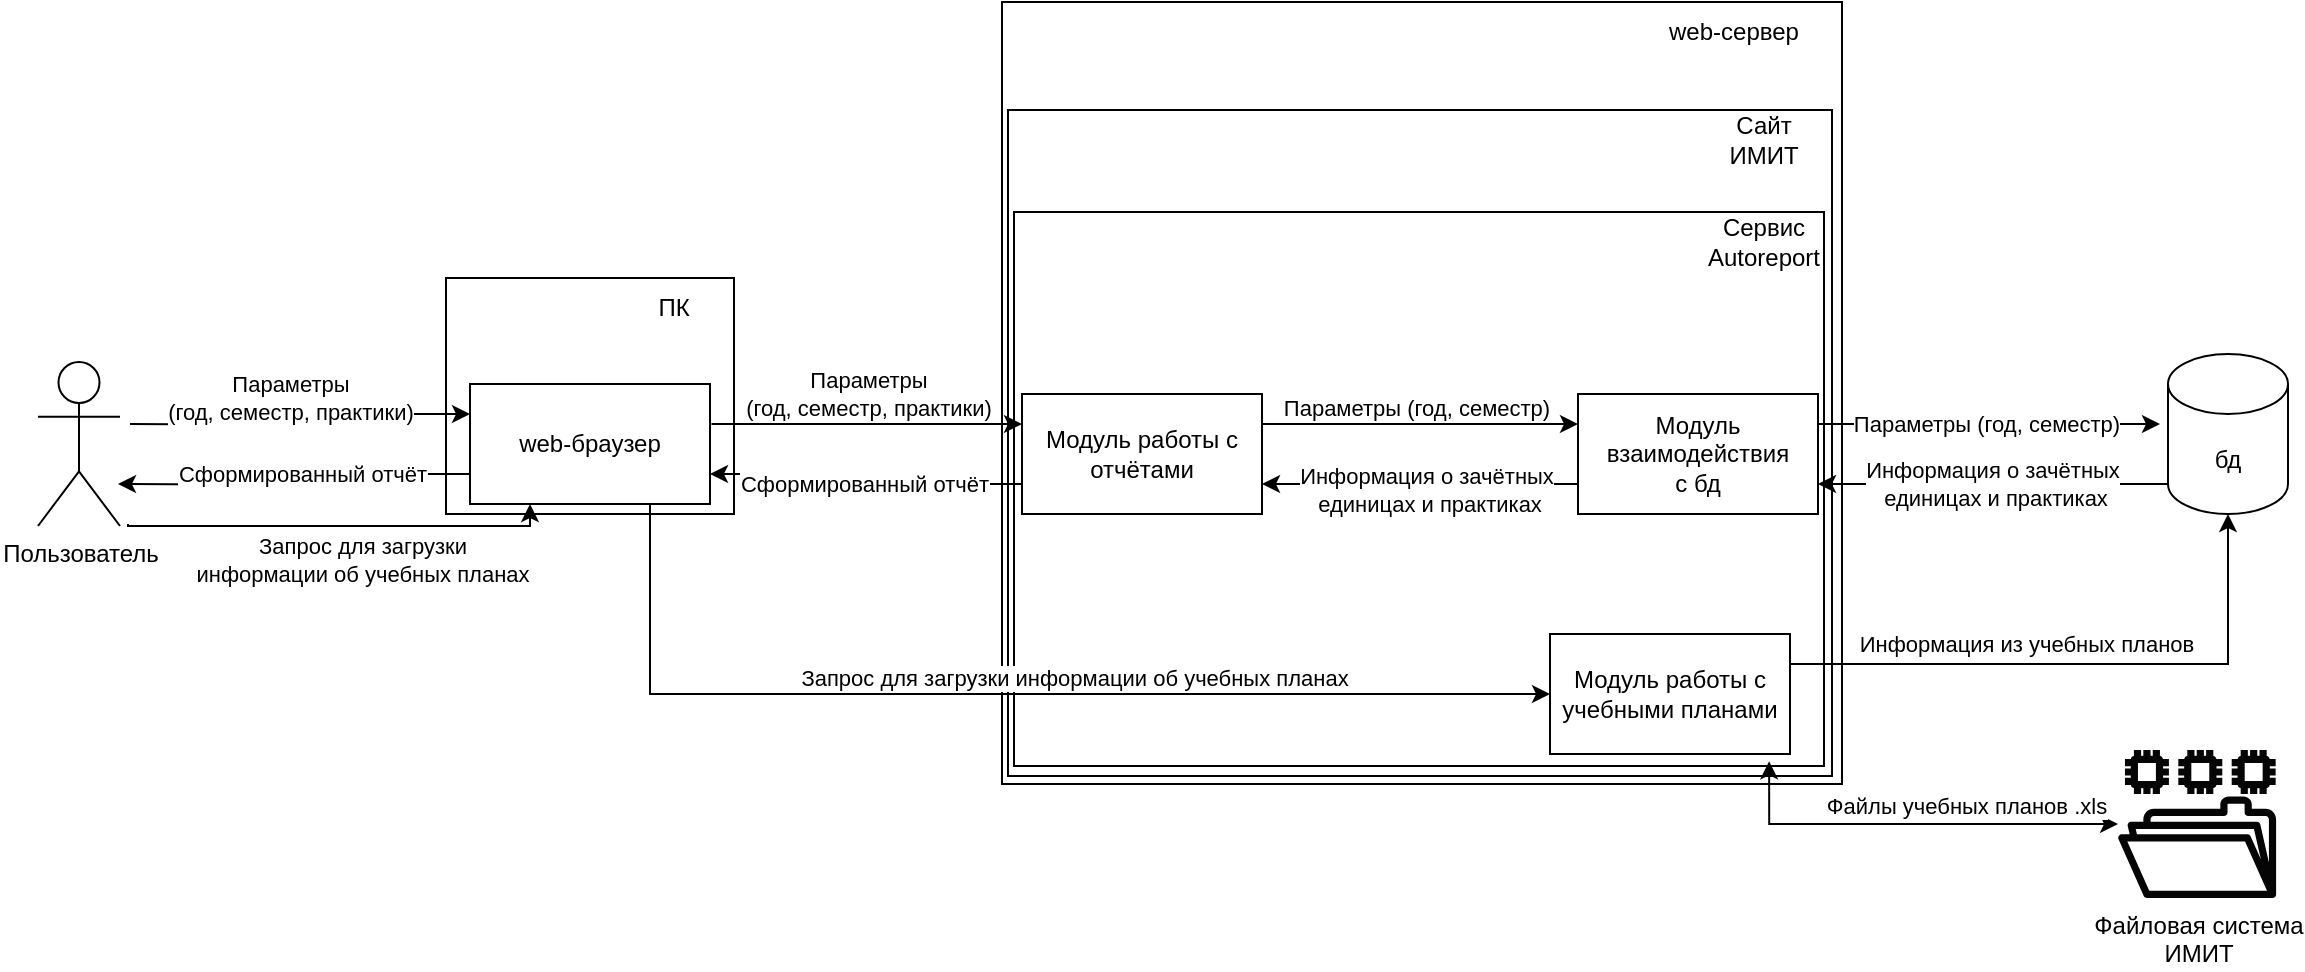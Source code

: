 <mxfile version="21.0.4" type="device"><diagram id="2M2Oe5AEGvvBh3n82ovU" name="Страница 1"><mxGraphModel dx="1502" dy="572" grid="0" gridSize="10" guides="1" tooltips="1" connect="1" arrows="1" fold="1" page="1" pageScale="1" pageWidth="827" pageHeight="1169" math="0" shadow="0"><root><mxCell id="0"/><mxCell id="1" parent="0"/><mxCell id="Ys8sKS07Iz-69C7CiT1p-59" value="" style="rounded=0;whiteSpace=wrap;html=1;fontSize=20;" vertex="1" parent="1"><mxGeometry x="991" y="1155" width="420" height="391" as="geometry"/></mxCell><mxCell id="Ys8sKS07Iz-69C7CiT1p-57" value="" style="rounded=0;whiteSpace=wrap;html=1;" vertex="1" parent="1"><mxGeometry x="994" y="1209" width="412" height="333" as="geometry"/></mxCell><mxCell id="Ys8sKS07Iz-69C7CiT1p-54" value="" style="rounded=0;whiteSpace=wrap;html=1;" vertex="1" parent="1"><mxGeometry x="997" y="1260" width="405" height="277" as="geometry"/></mxCell><mxCell id="Ys8sKS07Iz-69C7CiT1p-51" value="" style="rounded=0;whiteSpace=wrap;html=1;" vertex="1" parent="1"><mxGeometry x="713" y="1293" width="144" height="118" as="geometry"/></mxCell><mxCell id="Io2Asy2j4TUWzJSrXeQ6-64" value="Сайт ИМИТ" style="text;html=1;strokeColor=none;fillColor=none;align=center;verticalAlign=middle;whiteSpace=wrap;rounded=0;" parent="1" vertex="1"><mxGeometry x="1342" y="1209" width="60" height="30" as="geometry"/></mxCell><mxCell id="Ys8sKS07Iz-69C7CiT1p-38" style="edgeStyle=orthogonalEdgeStyle;rounded=0;orthogonalLoop=1;jettySize=auto;html=1;exitX=1.006;exitY=0.333;exitDx=0;exitDy=0;entryX=0;entryY=0.25;entryDx=0;entryDy=0;exitPerimeter=0;" edge="1" parent="1" source="Ys8sKS07Iz-69C7CiT1p-9" target="Ys8sKS07Iz-69C7CiT1p-16"><mxGeometry relative="1" as="geometry"/></mxCell><mxCell id="Ys8sKS07Iz-69C7CiT1p-39" value="&lt;div&gt;Параметры &lt;br&gt;&lt;/div&gt;&lt;div&gt;(год, семестр, практики)&lt;/div&gt;" style="edgeLabel;html=1;align=center;verticalAlign=middle;resizable=0;points=[];" vertex="1" connectable="0" parent="Ys8sKS07Iz-69C7CiT1p-38"><mxGeometry x="0.197" y="4" relative="1" as="geometry"><mxPoint x="-15" y="-11" as="offset"/></mxGeometry></mxCell><mxCell id="Ys8sKS07Iz-69C7CiT1p-42" style="edgeStyle=orthogonalEdgeStyle;rounded=0;orthogonalLoop=1;jettySize=auto;html=1;exitX=0.75;exitY=1;exitDx=0;exitDy=0;entryX=0;entryY=0.5;entryDx=0;entryDy=0;" edge="1" parent="1" source="Ys8sKS07Iz-69C7CiT1p-9" target="Ys8sKS07Iz-69C7CiT1p-18"><mxGeometry relative="1" as="geometry"/></mxCell><mxCell id="Ys8sKS07Iz-69C7CiT1p-43" value="Запрос для загрузки информации об учебных планах" style="edgeLabel;html=1;align=center;verticalAlign=middle;resizable=0;points=[];" vertex="1" connectable="0" parent="Ys8sKS07Iz-69C7CiT1p-42"><mxGeometry x="-0.093" y="3" relative="1" as="geometry"><mxPoint x="60" y="-5" as="offset"/></mxGeometry></mxCell><mxCell id="Ys8sKS07Iz-69C7CiT1p-9" value="web-браузер" style="rounded=0;whiteSpace=wrap;html=1;" vertex="1" parent="1"><mxGeometry x="725" y="1346" width="120" height="60" as="geometry"/></mxCell><mxCell id="Ys8sKS07Iz-69C7CiT1p-12" value="бд" style="shape=cylinder3;whiteSpace=wrap;html=1;boundedLbl=1;backgroundOutline=1;size=15;" vertex="1" parent="1"><mxGeometry x="1574" y="1331" width="60" height="80" as="geometry"/></mxCell><mxCell id="Ys8sKS07Iz-69C7CiT1p-44" style="edgeStyle=orthogonalEdgeStyle;rounded=0;orthogonalLoop=1;jettySize=auto;html=1;entryX=0;entryY=0.25;entryDx=0;entryDy=0;" edge="1" parent="1" target="Ys8sKS07Iz-69C7CiT1p-9"><mxGeometry relative="1" as="geometry"><mxPoint x="555" y="1366" as="sourcePoint"/></mxGeometry></mxCell><mxCell id="Ys8sKS07Iz-69C7CiT1p-45" value="&lt;div&gt;Параметры &lt;br&gt;&lt;/div&gt;&lt;div&gt;(год, семестр, практики)&lt;/div&gt;" style="edgeLabel;html=1;align=center;verticalAlign=middle;resizable=0;points=[];" vertex="1" connectable="0" parent="Ys8sKS07Iz-69C7CiT1p-44"><mxGeometry x="0.211" relative="1" as="geometry"><mxPoint x="-21" y="-8" as="offset"/></mxGeometry></mxCell><mxCell id="Ys8sKS07Iz-69C7CiT1p-14" value="&lt;div&gt;Пользователь&lt;/div&gt;" style="shape=umlActor;verticalLabelPosition=bottom;verticalAlign=top;html=1;outlineConnect=0;" vertex="1" parent="1"><mxGeometry x="509" y="1335" width="41" height="82" as="geometry"/></mxCell><mxCell id="Ys8sKS07Iz-69C7CiT1p-27" style="edgeStyle=orthogonalEdgeStyle;rounded=0;orthogonalLoop=1;jettySize=auto;html=1;exitX=1;exitY=0.25;exitDx=0;exitDy=0;entryX=0;entryY=0.25;entryDx=0;entryDy=0;" edge="1" parent="1" source="Ys8sKS07Iz-69C7CiT1p-16" target="Ys8sKS07Iz-69C7CiT1p-17"><mxGeometry relative="1" as="geometry"/></mxCell><mxCell id="Ys8sKS07Iz-69C7CiT1p-28" value="Параметры (год, семестр)" style="edgeLabel;html=1;align=center;verticalAlign=middle;resizable=0;points=[];" vertex="1" connectable="0" parent="Ys8sKS07Iz-69C7CiT1p-27"><mxGeometry x="-0.183" y="2" relative="1" as="geometry"><mxPoint x="12" y="-6" as="offset"/></mxGeometry></mxCell><mxCell id="Ys8sKS07Iz-69C7CiT1p-40" style="edgeStyle=orthogonalEdgeStyle;rounded=0;orthogonalLoop=1;jettySize=auto;html=1;exitX=0;exitY=0.75;exitDx=0;exitDy=0;entryX=1;entryY=0.75;entryDx=0;entryDy=0;" edge="1" parent="1" source="Ys8sKS07Iz-69C7CiT1p-16" target="Ys8sKS07Iz-69C7CiT1p-9"><mxGeometry relative="1" as="geometry"/></mxCell><mxCell id="Ys8sKS07Iz-69C7CiT1p-41" value="Сформированный отчёт" style="edgeLabel;html=1;align=center;verticalAlign=middle;resizable=0;points=[];" vertex="1" connectable="0" parent="Ys8sKS07Iz-69C7CiT1p-40"><mxGeometry x="-0.176" relative="1" as="geometry"><mxPoint x="-13" as="offset"/></mxGeometry></mxCell><mxCell id="Ys8sKS07Iz-69C7CiT1p-16" value="Модуль работы с отчётами" style="rounded=0;whiteSpace=wrap;html=1;" vertex="1" parent="1"><mxGeometry x="1001" y="1351" width="120" height="60" as="geometry"/></mxCell><mxCell id="Ys8sKS07Iz-69C7CiT1p-30" style="edgeStyle=orthogonalEdgeStyle;rounded=0;orthogonalLoop=1;jettySize=auto;html=1;exitX=0;exitY=1;exitDx=0;exitDy=-15;entryX=1;entryY=0.75;entryDx=0;entryDy=0;exitPerimeter=0;" edge="1" parent="1" source="Ys8sKS07Iz-69C7CiT1p-12" target="Ys8sKS07Iz-69C7CiT1p-17"><mxGeometry relative="1" as="geometry"/></mxCell><mxCell id="Ys8sKS07Iz-69C7CiT1p-32" value="&lt;div&gt;Информация о зачётных&lt;/div&gt;&lt;div&gt;&amp;nbsp;единицах и практиках&lt;/div&gt;" style="edgeLabel;html=1;align=center;verticalAlign=middle;resizable=0;points=[];" vertex="1" connectable="0" parent="Ys8sKS07Iz-69C7CiT1p-30"><mxGeometry x="-0.271" relative="1" as="geometry"><mxPoint x="-24" as="offset"/></mxGeometry></mxCell><mxCell id="Ys8sKS07Iz-69C7CiT1p-33" style="edgeStyle=orthogonalEdgeStyle;rounded=0;orthogonalLoop=1;jettySize=auto;html=1;exitX=1;exitY=0.25;exitDx=0;exitDy=0;" edge="1" parent="1" source="Ys8sKS07Iz-69C7CiT1p-17"><mxGeometry relative="1" as="geometry"><mxPoint x="1570" y="1366" as="targetPoint"/></mxGeometry></mxCell><mxCell id="Ys8sKS07Iz-69C7CiT1p-34" value="Параметры (год, семестр)" style="edgeLabel;html=1;align=center;verticalAlign=middle;resizable=0;points=[];" vertex="1" connectable="0" parent="Ys8sKS07Iz-69C7CiT1p-33"><mxGeometry x="0.115" y="1" relative="1" as="geometry"><mxPoint x="-11" as="offset"/></mxGeometry></mxCell><mxCell id="Ys8sKS07Iz-69C7CiT1p-35" style="edgeStyle=orthogonalEdgeStyle;rounded=0;orthogonalLoop=1;jettySize=auto;html=1;exitX=0;exitY=0.75;exitDx=0;exitDy=0;entryX=1;entryY=0.75;entryDx=0;entryDy=0;" edge="1" parent="1" source="Ys8sKS07Iz-69C7CiT1p-17" target="Ys8sKS07Iz-69C7CiT1p-16"><mxGeometry relative="1" as="geometry"/></mxCell><mxCell id="Ys8sKS07Iz-69C7CiT1p-36" value="&lt;div&gt;Информация о зачётных&lt;/div&gt;&lt;div&gt;&amp;nbsp;единицах и практиках&lt;/div&gt;" style="edgeLabel;html=1;align=center;verticalAlign=middle;resizable=0;points=[];" vertex="1" connectable="0" parent="Ys8sKS07Iz-69C7CiT1p-35"><mxGeometry x="0.277" y="2" relative="1" as="geometry"><mxPoint x="25" y="1" as="offset"/></mxGeometry></mxCell><mxCell id="Ys8sKS07Iz-69C7CiT1p-17" value="&lt;div&gt;Модуль взаимодействия&lt;/div&gt;&lt;div&gt;с бд&lt;/div&gt;" style="rounded=0;whiteSpace=wrap;html=1;" vertex="1" parent="1"><mxGeometry x="1279" y="1351" width="120" height="60" as="geometry"/></mxCell><mxCell id="Ys8sKS07Iz-69C7CiT1p-22" style="edgeStyle=orthogonalEdgeStyle;rounded=0;orthogonalLoop=1;jettySize=auto;html=1;exitX=1;exitY=0.25;exitDx=0;exitDy=0;entryX=0.5;entryY=1;entryDx=0;entryDy=0;entryPerimeter=0;" edge="1" parent="1" source="Ys8sKS07Iz-69C7CiT1p-18" target="Ys8sKS07Iz-69C7CiT1p-12"><mxGeometry relative="1" as="geometry"/></mxCell><mxCell id="Ys8sKS07Iz-69C7CiT1p-23" value="Информация из учебных планов" style="edgeLabel;html=1;align=center;verticalAlign=middle;resizable=0;points=[];" vertex="1" connectable="0" parent="Ys8sKS07Iz-69C7CiT1p-22"><mxGeometry x="0.131" y="1" relative="1" as="geometry"><mxPoint x="-49" y="-9" as="offset"/></mxGeometry></mxCell><mxCell id="Ys8sKS07Iz-69C7CiT1p-18" value="Модуль работы с учебными планами" style="rounded=0;whiteSpace=wrap;html=1;" vertex="1" parent="1"><mxGeometry x="1265" y="1471" width="120" height="60" as="geometry"/></mxCell><mxCell id="Ys8sKS07Iz-69C7CiT1p-20" style="edgeStyle=orthogonalEdgeStyle;rounded=0;orthogonalLoop=1;jettySize=auto;html=1;entryX=0.913;entryY=1.061;entryDx=0;entryDy=0;startArrow=classic;startFill=1;entryPerimeter=0;" edge="1" parent="1" source="Ys8sKS07Iz-69C7CiT1p-19" target="Ys8sKS07Iz-69C7CiT1p-18"><mxGeometry relative="1" as="geometry"><Array as="points"><mxPoint x="1375" y="1566"/></Array></mxGeometry></mxCell><mxCell id="Ys8sKS07Iz-69C7CiT1p-21" value="Файлы учебных планов .xls" style="edgeLabel;html=1;align=center;verticalAlign=middle;resizable=0;points=[];" vertex="1" connectable="0" parent="Ys8sKS07Iz-69C7CiT1p-20"><mxGeometry x="0.086" y="4" relative="1" as="geometry"><mxPoint x="35" y="-13" as="offset"/></mxGeometry></mxCell><mxCell id="Ys8sKS07Iz-69C7CiT1p-19" value="Файловая система&lt;br&gt;ИМИТ" style="sketch=0;outlineConnect=0;fontColor=default;gradientColor=none;fillColor=#050505;strokeColor=none;dashed=0;verticalLabelPosition=bottom;verticalAlign=top;align=center;html=1;fontSize=12;fontStyle=0;aspect=fixed;pointerEvents=1;shape=mxgraph.aws4.file_system;strokeWidth=1;" vertex="1" parent="1"><mxGeometry x="1549" y="1529" width="79.07" height="74" as="geometry"/></mxCell><mxCell id="Ys8sKS07Iz-69C7CiT1p-46" style="edgeStyle=orthogonalEdgeStyle;rounded=0;orthogonalLoop=1;jettySize=auto;html=1;exitX=0;exitY=0.75;exitDx=0;exitDy=0;" edge="1" parent="1" source="Ys8sKS07Iz-69C7CiT1p-9"><mxGeometry relative="1" as="geometry"><mxPoint x="708" y="1396" as="sourcePoint"/><mxPoint x="549" y="1396" as="targetPoint"/></mxGeometry></mxCell><mxCell id="Ys8sKS07Iz-69C7CiT1p-47" value="Сформированный отчёт" style="edgeLabel;html=1;align=center;verticalAlign=middle;resizable=0;points=[];" vertex="1" connectable="0" parent="Ys8sKS07Iz-69C7CiT1p-46"><mxGeometry x="-0.176" relative="1" as="geometry"><mxPoint x="-9" as="offset"/></mxGeometry></mxCell><mxCell id="Ys8sKS07Iz-69C7CiT1p-48" style="edgeStyle=orthogonalEdgeStyle;rounded=0;orthogonalLoop=1;jettySize=auto;html=1;entryX=0.25;entryY=1;entryDx=0;entryDy=0;" edge="1" parent="1" target="Ys8sKS07Iz-69C7CiT1p-9"><mxGeometry relative="1" as="geometry"><mxPoint x="554" y="1416" as="sourcePoint"/><mxPoint x="980" y="1597" as="targetPoint"/><Array as="points"><mxPoint x="755" y="1417"/></Array></mxGeometry></mxCell><mxCell id="Ys8sKS07Iz-69C7CiT1p-49" value="&lt;div&gt;Запрос для загрузки &lt;br&gt;&lt;/div&gt;&lt;div&gt;информации об учебных планах&lt;/div&gt;" style="edgeLabel;html=1;align=center;verticalAlign=middle;resizable=0;points=[];" vertex="1" connectable="0" parent="Ys8sKS07Iz-69C7CiT1p-48"><mxGeometry x="-0.093" y="3" relative="1" as="geometry"><mxPoint x="21" y="20" as="offset"/></mxGeometry></mxCell><mxCell id="Ys8sKS07Iz-69C7CiT1p-53" value="ПК" style="text;html=1;strokeColor=none;fillColor=none;align=center;verticalAlign=middle;whiteSpace=wrap;rounded=0;" vertex="1" parent="1"><mxGeometry x="797" y="1293" width="60" height="30" as="geometry"/></mxCell><mxCell id="Ys8sKS07Iz-69C7CiT1p-56" value="Сервис Autoreport" style="text;html=1;strokeColor=none;fillColor=none;align=center;verticalAlign=middle;whiteSpace=wrap;rounded=0;" vertex="1" parent="1"><mxGeometry x="1342" y="1260" width="60" height="30" as="geometry"/></mxCell><mxCell id="Ys8sKS07Iz-69C7CiT1p-60" value="web-сервер" style="text;html=1;strokeColor=none;fillColor=none;align=center;verticalAlign=middle;whiteSpace=wrap;rounded=0;" vertex="1" parent="1"><mxGeometry x="1312" y="1155" width="90" height="30" as="geometry"/></mxCell></root></mxGraphModel></diagram></mxfile>
